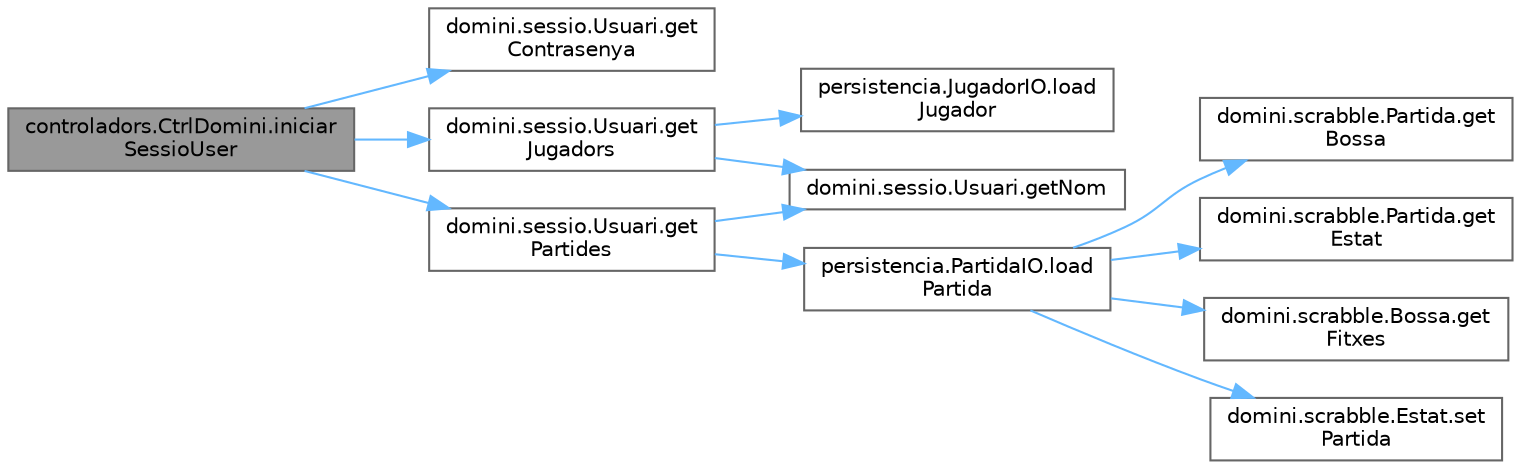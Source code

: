 digraph "controladors.CtrlDomini.iniciarSessioUser"
{
 // INTERACTIVE_SVG=YES
 // LATEX_PDF_SIZE
  bgcolor="transparent";
  edge [fontname=Helvetica,fontsize=10,labelfontname=Helvetica,labelfontsize=10];
  node [fontname=Helvetica,fontsize=10,shape=box,height=0.2,width=0.4];
  rankdir="LR";
  Node1 [id="Node000001",label="controladors.CtrlDomini.iniciar\lSessioUser",height=0.2,width=0.4,color="gray40", fillcolor="grey60", style="filled", fontcolor="black",tooltip="Inicia la sessio d'un usuari."];
  Node1 -> Node2 [id="edge1_Node000001_Node000002",color="steelblue1",style="solid",tooltip=" "];
  Node2 [id="Node000002",label="domini.sessio.Usuari.get\lContrasenya",height=0.2,width=0.4,color="grey40", fillcolor="white", style="filled",URL="$classdomini_1_1sessio_1_1_usuari.html#ae9376c33de8cba992f2d77ff4cbd5c8e",tooltip="Retorna la contrasenya de l'usuari."];
  Node1 -> Node3 [id="edge2_Node000001_Node000003",color="steelblue1",style="solid",tooltip=" "];
  Node3 [id="Node000003",label="domini.sessio.Usuari.get\lJugadors",height=0.2,width=0.4,color="grey40", fillcolor="white", style="filled",URL="$classdomini_1_1sessio_1_1_usuari.html#a1ab85f635a4fa35f1757dde3efcca989",tooltip="Retorna els jugadors que té guardats l'usuari."];
  Node3 -> Node4 [id="edge3_Node000003_Node000004",color="steelblue1",style="solid",tooltip=" "];
  Node4 [id="Node000004",label="domini.sessio.Usuari.getNom",height=0.2,width=0.4,color="grey40", fillcolor="white", style="filled",URL="$classdomini_1_1sessio_1_1_usuari.html#a0268a823e2a2431d8260cddc9f3b522e",tooltip="Retorna el nom de l'usuari."];
  Node3 -> Node5 [id="edge4_Node000003_Node000005",color="steelblue1",style="solid",tooltip=" "];
  Node5 [id="Node000005",label="persistencia.JugadorIO.load\lJugador",height=0.2,width=0.4,color="grey40", fillcolor="white", style="filled",URL="$classpersistencia_1_1_jugador_i_o.html#a106d66ddcbb5a4af122f1630f5aaad6c",tooltip="Carrega un jugador des d'un fitxer JSON."];
  Node1 -> Node6 [id="edge5_Node000001_Node000006",color="steelblue1",style="solid",tooltip=" "];
  Node6 [id="Node000006",label="domini.sessio.Usuari.get\lPartides",height=0.2,width=0.4,color="grey40", fillcolor="white", style="filled",URL="$classdomini_1_1sessio_1_1_usuari.html#a63a56e633d9b9636475551b738a2fc2e",tooltip="Retorna les partides jugades de l'usuari."];
  Node6 -> Node4 [id="edge6_Node000006_Node000004",color="steelblue1",style="solid",tooltip=" "];
  Node6 -> Node7 [id="edge7_Node000006_Node000007",color="steelblue1",style="solid",tooltip=" "];
  Node7 [id="Node000007",label="persistencia.PartidaIO.load\lPartida",height=0.2,width=0.4,color="grey40", fillcolor="white", style="filled",URL="$classpersistencia_1_1_partida_i_o.html#a7b9bdae6d9736a012e584b268b0bcb86",tooltip="Carrega una partida des d'un fitxer JSON."];
  Node7 -> Node8 [id="edge8_Node000007_Node000008",color="steelblue1",style="solid",tooltip=" "];
  Node8 [id="Node000008",label="domini.scrabble.Partida.get\lBossa",height=0.2,width=0.4,color="grey40", fillcolor="white", style="filled",URL="$classdomini_1_1scrabble_1_1_partida.html#a02bdb9c41da95458503bb9d1967ea9e8",tooltip="Retorna la instància de la bossa."];
  Node7 -> Node9 [id="edge9_Node000007_Node000009",color="steelblue1",style="solid",tooltip=" "];
  Node9 [id="Node000009",label="domini.scrabble.Partida.get\lEstat",height=0.2,width=0.4,color="grey40", fillcolor="white", style="filled",URL="$classdomini_1_1scrabble_1_1_partida.html#a719791835f1334957e59dcfe4d2a4cec",tooltip="Retorna l'estat actual de la partida."];
  Node7 -> Node10 [id="edge10_Node000007_Node000010",color="steelblue1",style="solid",tooltip=" "];
  Node10 [id="Node000010",label="domini.scrabble.Bossa.get\lFitxes",height=0.2,width=0.4,color="grey40", fillcolor="white", style="filled",URL="$classdomini_1_1scrabble_1_1_bossa.html#aa72b114802328935e32718821a3322ce",tooltip="Obté les fitxes de la bossa."];
  Node7 -> Node11 [id="edge11_Node000007_Node000011",color="steelblue1",style="solid",tooltip=" "];
  Node11 [id="Node000011",label="domini.scrabble.Estat.set\lPartida",height=0.2,width=0.4,color="grey40", fillcolor="white", style="filled",URL="$classdomini_1_1scrabble_1_1_estat.html#acb727a684104d60ab770231bebdcc9c6",tooltip="Mètode que assigna la partida del paràmetre a l'estat."];
}
